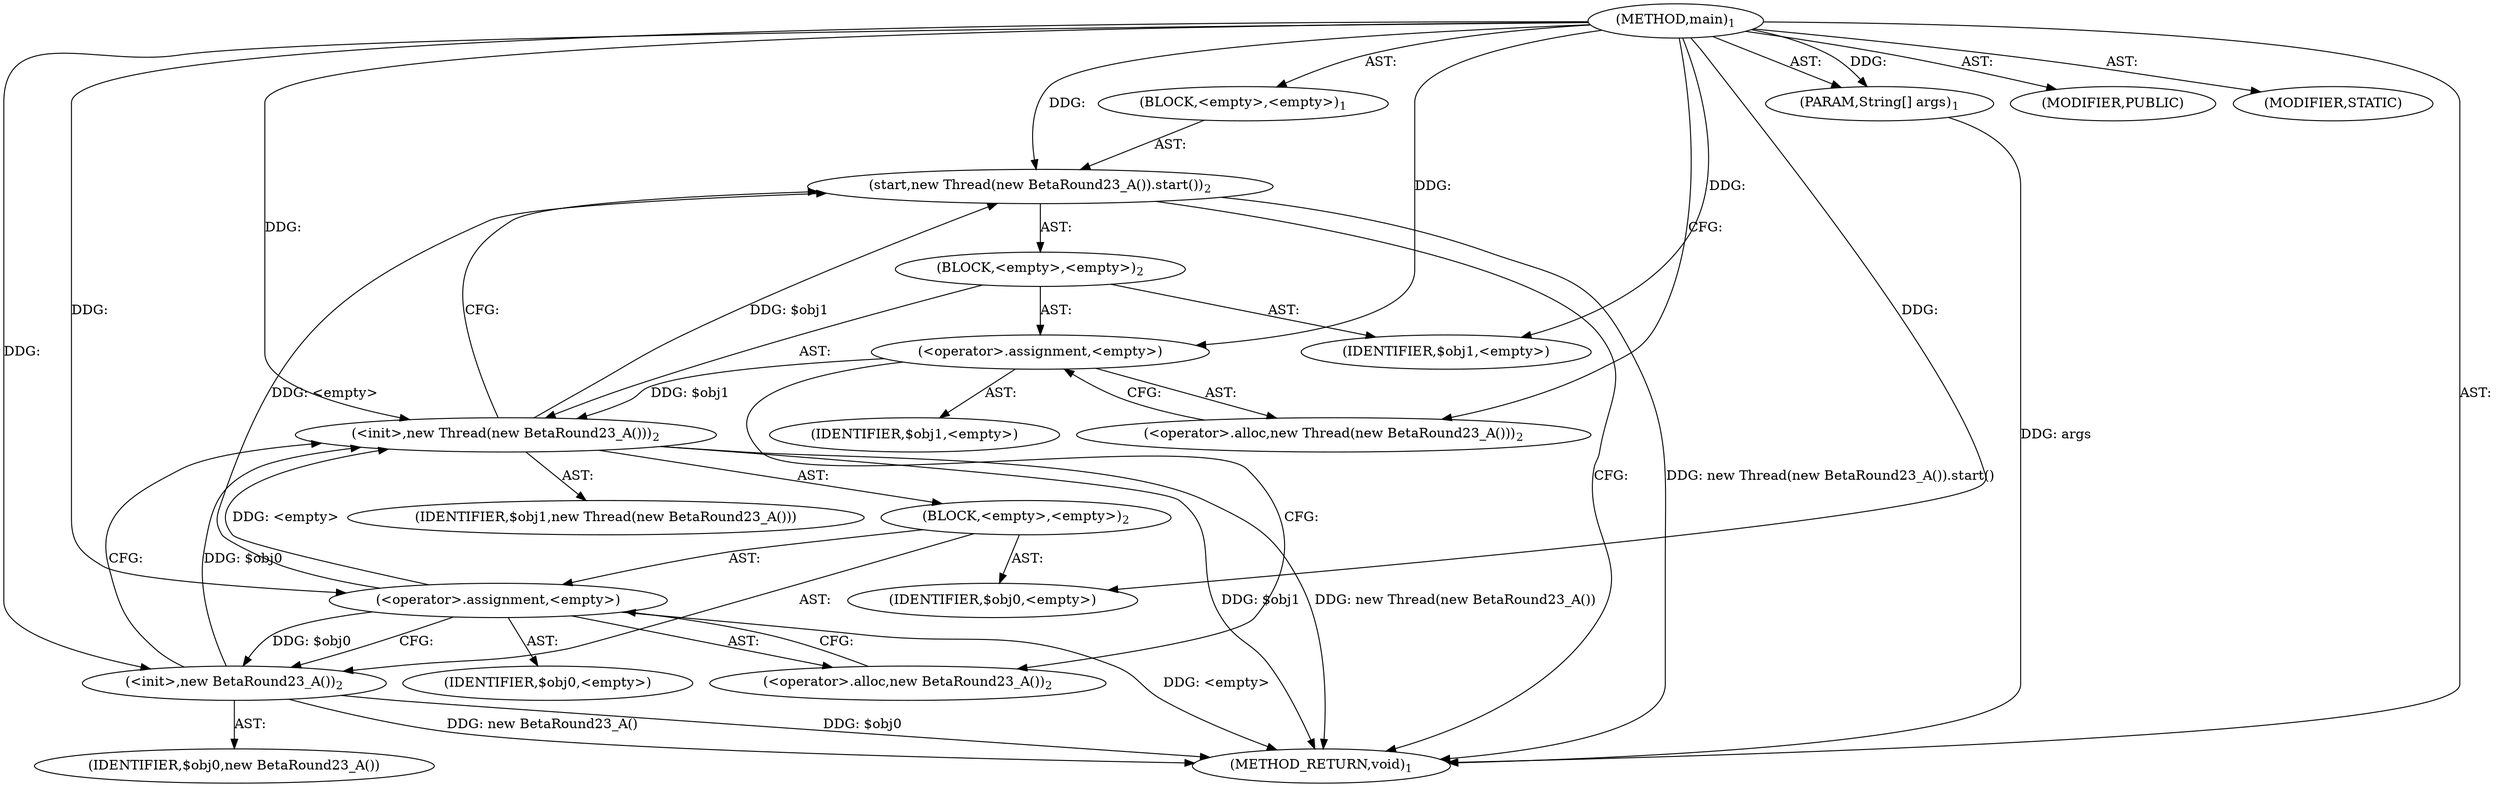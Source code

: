 digraph "main" {  
"17" [label = <(METHOD,main)<SUB>1</SUB>> ]
"18" [label = <(PARAM,String[] args)<SUB>1</SUB>> ]
"19" [label = <(BLOCK,&lt;empty&gt;,&lt;empty&gt;)<SUB>1</SUB>> ]
"20" [label = <(start,new Thread(new BetaRound23_A()).start())<SUB>2</SUB>> ]
"21" [label = <(BLOCK,&lt;empty&gt;,&lt;empty&gt;)<SUB>2</SUB>> ]
"22" [label = <(&lt;operator&gt;.assignment,&lt;empty&gt;)> ]
"23" [label = <(IDENTIFIER,$obj1,&lt;empty&gt;)> ]
"24" [label = <(&lt;operator&gt;.alloc,new Thread(new BetaRound23_A()))<SUB>2</SUB>> ]
"25" [label = <(&lt;init&gt;,new Thread(new BetaRound23_A()))<SUB>2</SUB>> ]
"26" [label = <(IDENTIFIER,$obj1,new Thread(new BetaRound23_A()))> ]
"27" [label = <(BLOCK,&lt;empty&gt;,&lt;empty&gt;)<SUB>2</SUB>> ]
"28" [label = <(&lt;operator&gt;.assignment,&lt;empty&gt;)> ]
"29" [label = <(IDENTIFIER,$obj0,&lt;empty&gt;)> ]
"30" [label = <(&lt;operator&gt;.alloc,new BetaRound23_A())<SUB>2</SUB>> ]
"31" [label = <(&lt;init&gt;,new BetaRound23_A())<SUB>2</SUB>> ]
"32" [label = <(IDENTIFIER,$obj0,new BetaRound23_A())> ]
"33" [label = <(IDENTIFIER,$obj0,&lt;empty&gt;)> ]
"34" [label = <(IDENTIFIER,$obj1,&lt;empty&gt;)> ]
"35" [label = <(MODIFIER,PUBLIC)> ]
"36" [label = <(MODIFIER,STATIC)> ]
"37" [label = <(METHOD_RETURN,void)<SUB>1</SUB>> ]
  "17" -> "18"  [ label = "AST: "] 
  "17" -> "19"  [ label = "AST: "] 
  "17" -> "35"  [ label = "AST: "] 
  "17" -> "36"  [ label = "AST: "] 
  "17" -> "37"  [ label = "AST: "] 
  "19" -> "20"  [ label = "AST: "] 
  "20" -> "21"  [ label = "AST: "] 
  "21" -> "22"  [ label = "AST: "] 
  "21" -> "25"  [ label = "AST: "] 
  "21" -> "34"  [ label = "AST: "] 
  "22" -> "23"  [ label = "AST: "] 
  "22" -> "24"  [ label = "AST: "] 
  "25" -> "26"  [ label = "AST: "] 
  "25" -> "27"  [ label = "AST: "] 
  "27" -> "28"  [ label = "AST: "] 
  "27" -> "31"  [ label = "AST: "] 
  "27" -> "33"  [ label = "AST: "] 
  "28" -> "29"  [ label = "AST: "] 
  "28" -> "30"  [ label = "AST: "] 
  "31" -> "32"  [ label = "AST: "] 
  "20" -> "37"  [ label = "CFG: "] 
  "22" -> "30"  [ label = "CFG: "] 
  "25" -> "20"  [ label = "CFG: "] 
  "24" -> "22"  [ label = "CFG: "] 
  "28" -> "31"  [ label = "CFG: "] 
  "31" -> "25"  [ label = "CFG: "] 
  "30" -> "28"  [ label = "CFG: "] 
  "17" -> "24"  [ label = "CFG: "] 
  "18" -> "37"  [ label = "DDG: args"] 
  "25" -> "37"  [ label = "DDG: $obj1"] 
  "28" -> "37"  [ label = "DDG: &lt;empty&gt;"] 
  "31" -> "37"  [ label = "DDG: $obj0"] 
  "31" -> "37"  [ label = "DDG: new BetaRound23_A()"] 
  "25" -> "37"  [ label = "DDG: new Thread(new BetaRound23_A())"] 
  "20" -> "37"  [ label = "DDG: new Thread(new BetaRound23_A()).start()"] 
  "17" -> "18"  [ label = "DDG: "] 
  "28" -> "20"  [ label = "DDG: &lt;empty&gt;"] 
  "25" -> "20"  [ label = "DDG: $obj1"] 
  "17" -> "20"  [ label = "DDG: "] 
  "17" -> "22"  [ label = "DDG: "] 
  "17" -> "34"  [ label = "DDG: "] 
  "22" -> "25"  [ label = "DDG: $obj1"] 
  "17" -> "25"  [ label = "DDG: "] 
  "28" -> "25"  [ label = "DDG: &lt;empty&gt;"] 
  "31" -> "25"  [ label = "DDG: $obj0"] 
  "17" -> "28"  [ label = "DDG: "] 
  "17" -> "33"  [ label = "DDG: "] 
  "28" -> "31"  [ label = "DDG: $obj0"] 
  "17" -> "31"  [ label = "DDG: "] 
}
